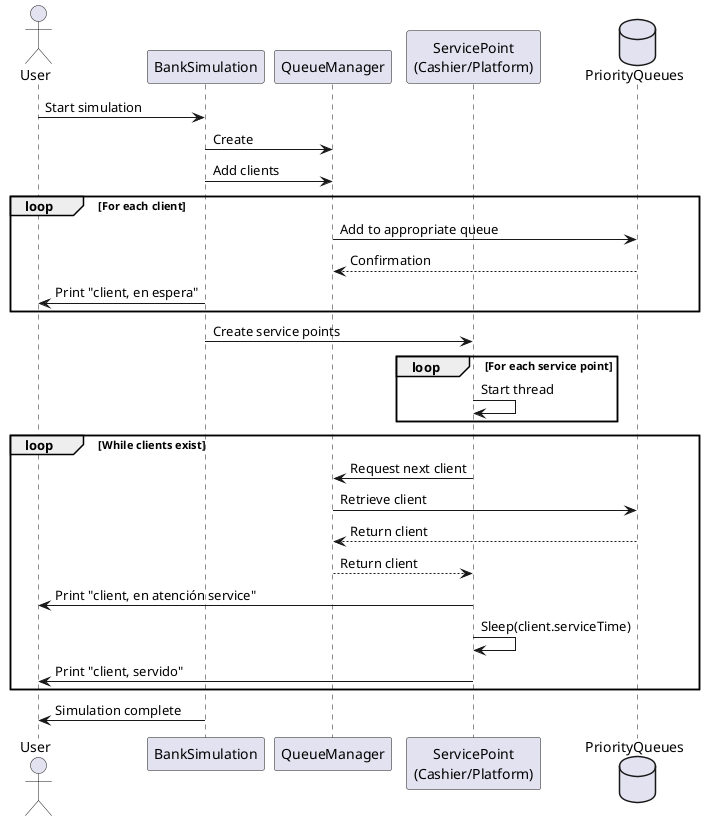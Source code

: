 @startuml
actor User
participant BankSimulation
participant QueueManager
participant "ServicePoint\n(Cashier/Platform)" as ServicePoint
database "PriorityQueues" as Queues

User -> BankSimulation: Start simulation
BankSimulation -> QueueManager: Create
BankSimulation -> QueueManager: Add clients
loop For each client
    QueueManager -> Queues: Add to appropriate queue
    Queues --> QueueManager: Confirmation
    BankSimulation -> User: Print "client, en espera"
end

BankSimulation -> ServicePoint: Create service points
loop For each service point
    ServicePoint -> ServicePoint: Start thread
end

loop While clients exist
    ServicePoint -> QueueManager: Request next client
    QueueManager -> Queues: Retrieve client
    Queues --> QueueManager: Return client
    QueueManager --> ServicePoint: Return client
    ServicePoint -> User: Print "client, en atención service"
    ServicePoint -> ServicePoint: Sleep(client.serviceTime)
    ServicePoint -> User: Print "client, servido"
end

BankSimulation -> User: Simulation complete
@enduml